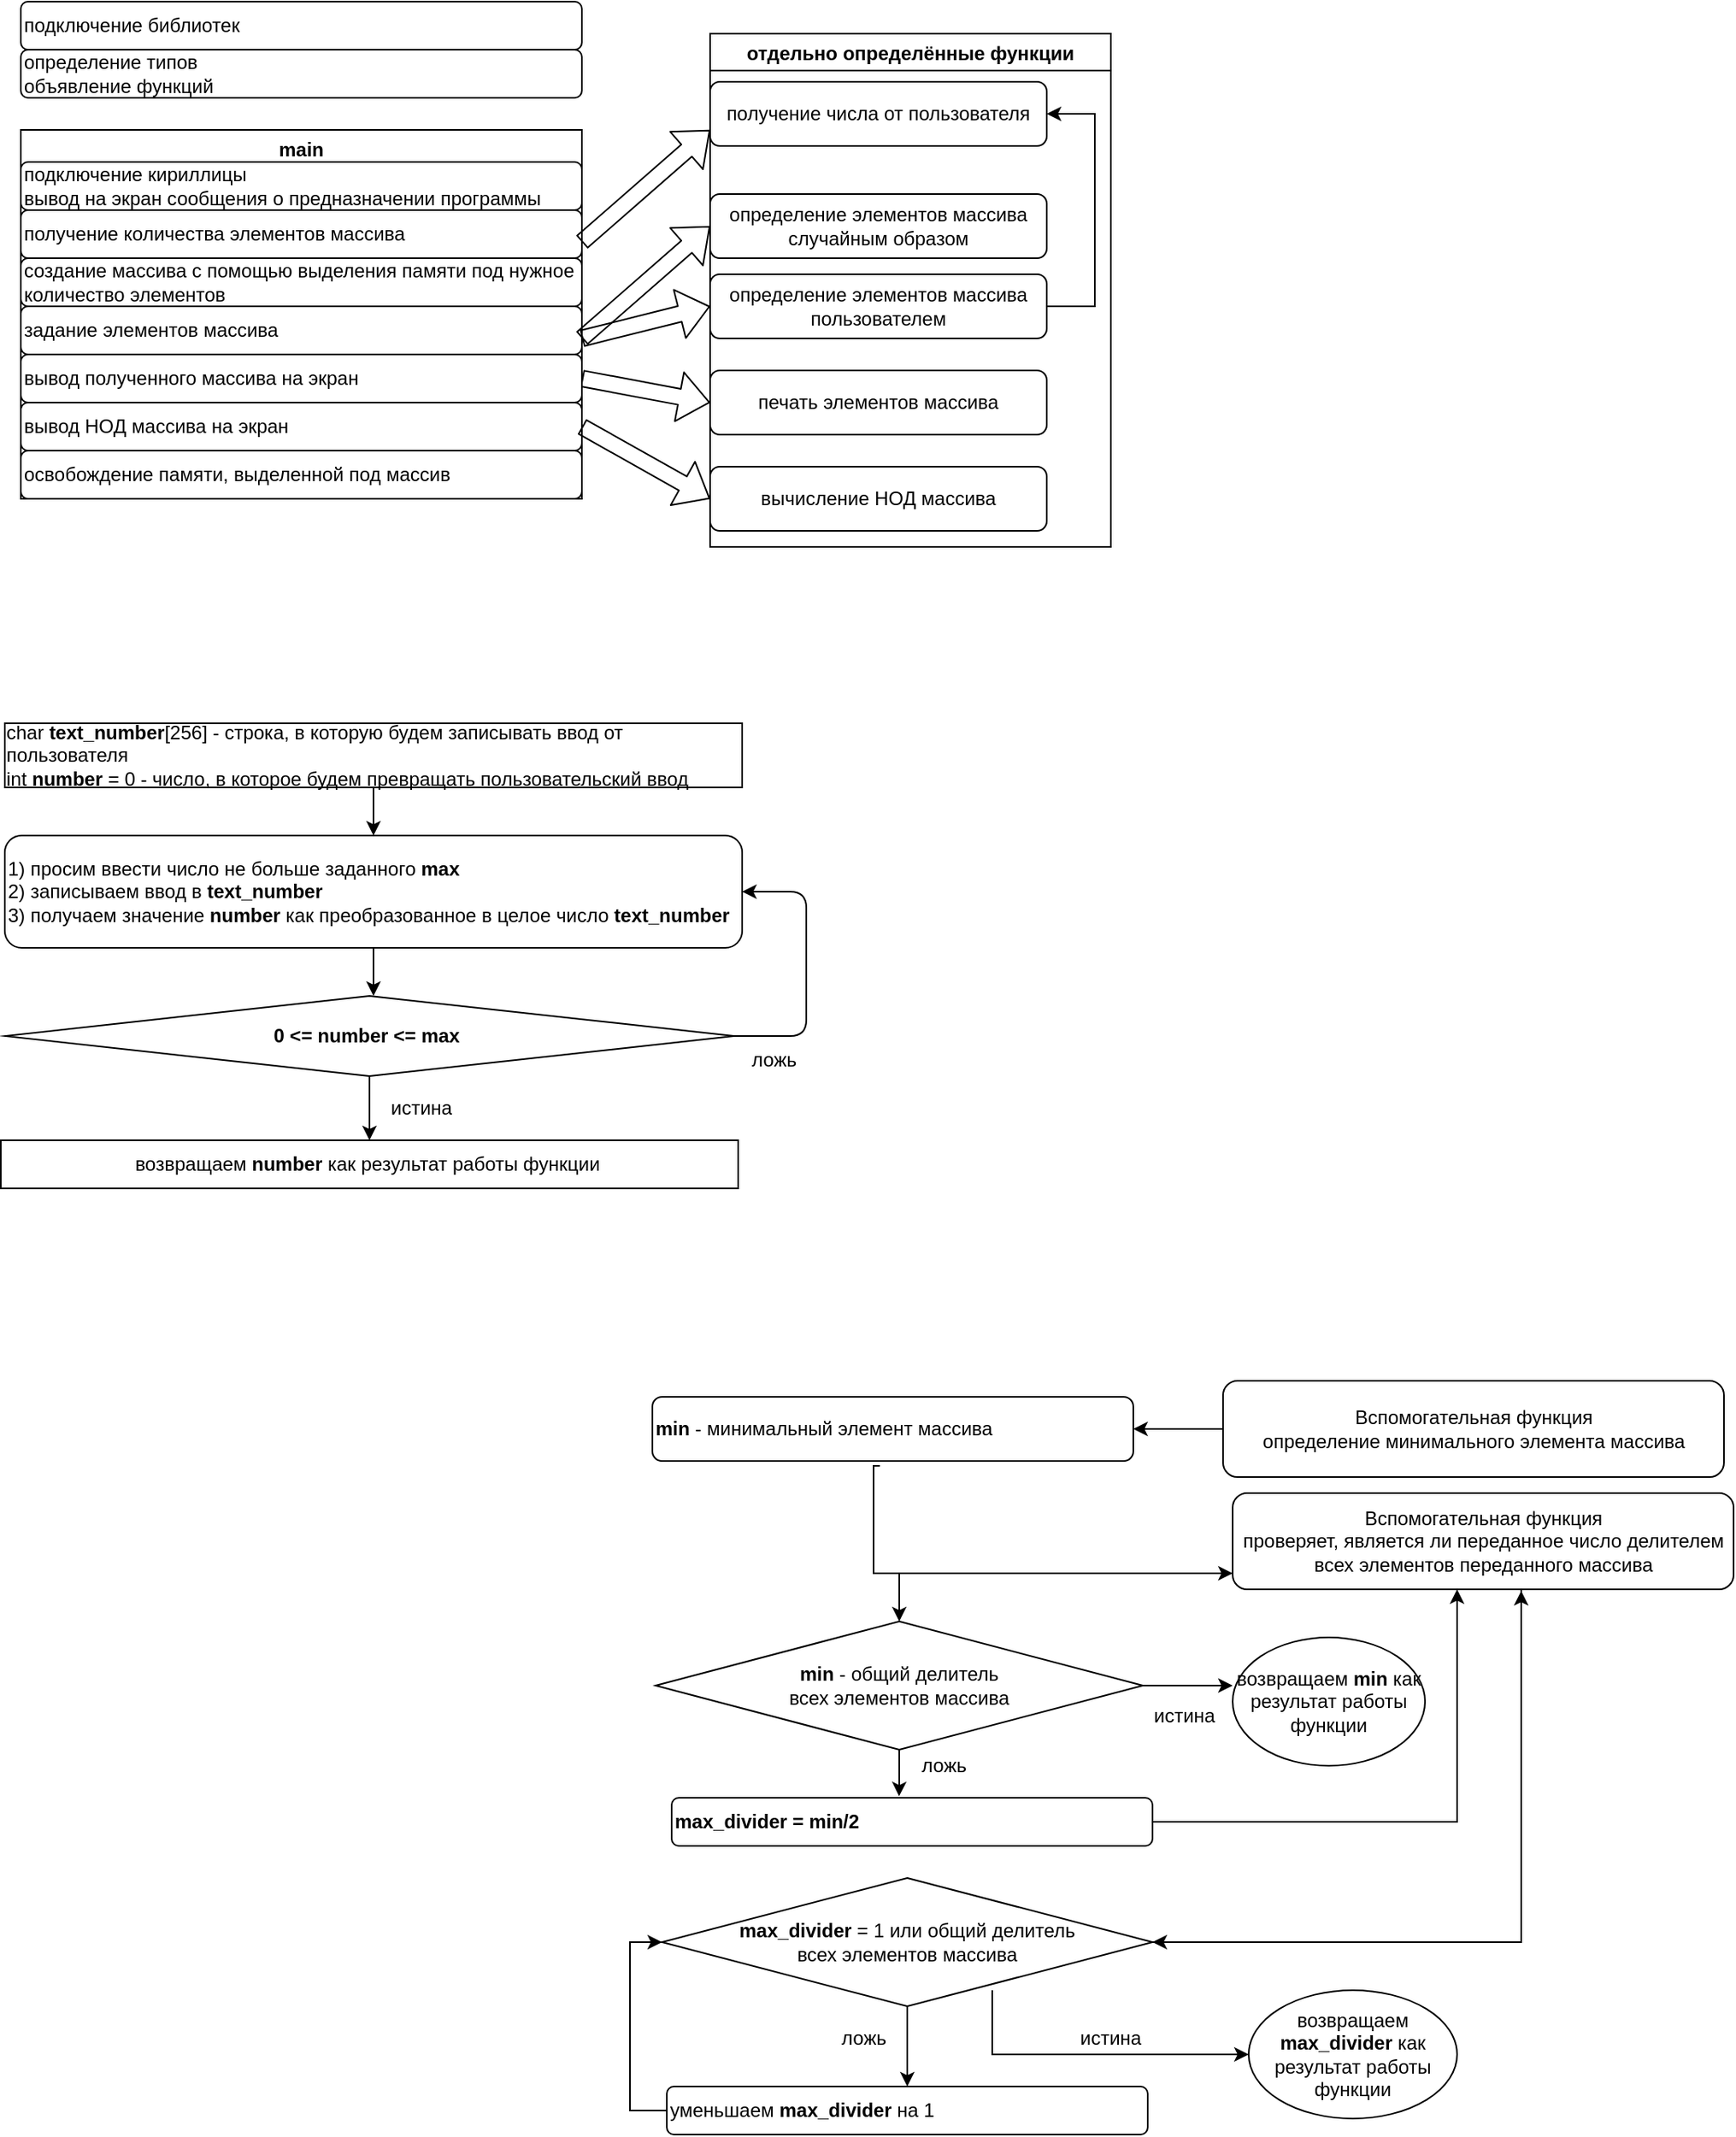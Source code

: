 <mxfile version="14.6.13" type="github">
  <diagram id="C5RBs43oDa-KdzZeNtuy" name="Page-1">
    <mxGraphModel dx="868" dy="484" grid="1" gridSize="10" guides="1" tooltips="1" connect="1" arrows="1" fold="1" page="1" pageScale="1" pageWidth="827" pageHeight="1169" math="0" shadow="0">
      <root>
        <mxCell id="WIyWlLk6GJQsqaUBKTNV-0" />
        <mxCell id="WIyWlLk6GJQsqaUBKTNV-1" parent="WIyWlLk6GJQsqaUBKTNV-0" />
        <mxCell id="WIyWlLk6GJQsqaUBKTNV-3" value="получение числа от пользователя" style="rounded=1;whiteSpace=wrap;html=1;fontSize=12;glass=0;strokeWidth=1;shadow=0;" parent="WIyWlLk6GJQsqaUBKTNV-1" vertex="1">
          <mxGeometry x="470" y="150" width="210" height="40" as="geometry" />
        </mxCell>
        <mxCell id="RUl-6O_mT9dBvLN3qeWU-0" value="main" style="swimlane;" vertex="1" parent="WIyWlLk6GJQsqaUBKTNV-1">
          <mxGeometry x="40" y="180" width="350" height="230" as="geometry" />
        </mxCell>
        <mxCell id="RUl-6O_mT9dBvLN3qeWU-1" value="подключение кириллицы&lt;br&gt;вывод на экран сообщения о предназначении программы" style="rounded=1;whiteSpace=wrap;html=1;align=left;" vertex="1" parent="RUl-6O_mT9dBvLN3qeWU-0">
          <mxGeometry y="20" width="350" height="30" as="geometry" />
        </mxCell>
        <mxCell id="RUl-6O_mT9dBvLN3qeWU-4" value="создание массива с помощью выделения памяти под нужное количество элементов" style="rounded=1;whiteSpace=wrap;html=1;align=left;" vertex="1" parent="RUl-6O_mT9dBvLN3qeWU-0">
          <mxGeometry y="80" width="350" height="30" as="geometry" />
        </mxCell>
        <mxCell id="RUl-6O_mT9dBvLN3qeWU-3" value="получение количества элементов массива" style="rounded=1;whiteSpace=wrap;html=1;align=left;" vertex="1" parent="RUl-6O_mT9dBvLN3qeWU-0">
          <mxGeometry y="50" width="350" height="30" as="geometry" />
        </mxCell>
        <mxCell id="RUl-6O_mT9dBvLN3qeWU-7" value="задание элементов массива" style="rounded=1;whiteSpace=wrap;html=1;align=left;" vertex="1" parent="RUl-6O_mT9dBvLN3qeWU-0">
          <mxGeometry y="110" width="350" height="30" as="geometry" />
        </mxCell>
        <mxCell id="RUl-6O_mT9dBvLN3qeWU-34" value="вывод НОД массива на экран" style="rounded=1;whiteSpace=wrap;html=1;align=left;" vertex="1" parent="RUl-6O_mT9dBvLN3qeWU-0">
          <mxGeometry y="170" width="350" height="30" as="geometry" />
        </mxCell>
        <mxCell id="RUl-6O_mT9dBvLN3qeWU-37" value="освобождение памяти, выделенной под массив" style="rounded=1;whiteSpace=wrap;html=1;align=left;" vertex="1" parent="RUl-6O_mT9dBvLN3qeWU-0">
          <mxGeometry y="200" width="350" height="30" as="geometry" />
        </mxCell>
        <mxCell id="RUl-6O_mT9dBvLN3qeWU-11" value="определение элементов массива случайным образом" style="rounded=1;whiteSpace=wrap;html=1;fontSize=12;glass=0;strokeWidth=1;shadow=0;" vertex="1" parent="WIyWlLk6GJQsqaUBKTNV-1">
          <mxGeometry x="470" y="220" width="210" height="40" as="geometry" />
        </mxCell>
        <mxCell id="RUl-6O_mT9dBvLN3qeWU-33" style="edgeStyle=orthogonalEdgeStyle;rounded=0;orthogonalLoop=1;jettySize=auto;html=1;entryX=1;entryY=0.5;entryDx=0;entryDy=0;" edge="1" parent="WIyWlLk6GJQsqaUBKTNV-1" source="RUl-6O_mT9dBvLN3qeWU-12" target="WIyWlLk6GJQsqaUBKTNV-3">
          <mxGeometry relative="1" as="geometry">
            <Array as="points">
              <mxPoint x="710" y="290" />
              <mxPoint x="710" y="170" />
            </Array>
          </mxGeometry>
        </mxCell>
        <mxCell id="RUl-6O_mT9dBvLN3qeWU-12" value="определение элементов массива пользователем" style="rounded=1;whiteSpace=wrap;html=1;fontSize=12;glass=0;strokeWidth=1;shadow=0;" vertex="1" parent="WIyWlLk6GJQsqaUBKTNV-1">
          <mxGeometry x="470" y="270" width="210" height="40" as="geometry" />
        </mxCell>
        <mxCell id="RUl-6O_mT9dBvLN3qeWU-13" value="" style="shape=flexArrow;endArrow=classic;html=1;entryX=0;entryY=0.75;entryDx=0;entryDy=0;" edge="1" parent="WIyWlLk6GJQsqaUBKTNV-1" target="WIyWlLk6GJQsqaUBKTNV-3">
          <mxGeometry width="50" height="50" relative="1" as="geometry">
            <mxPoint x="390" y="250" as="sourcePoint" />
            <mxPoint x="430" y="200" as="targetPoint" />
          </mxGeometry>
        </mxCell>
        <mxCell id="RUl-6O_mT9dBvLN3qeWU-14" value="" style="shape=flexArrow;endArrow=classic;html=1;entryX=0;entryY=0.5;entryDx=0;entryDy=0;" edge="1" parent="WIyWlLk6GJQsqaUBKTNV-1" target="RUl-6O_mT9dBvLN3qeWU-11">
          <mxGeometry width="50" height="50" relative="1" as="geometry">
            <mxPoint x="390" y="310" as="sourcePoint" />
            <mxPoint x="500" y="280" as="targetPoint" />
            <Array as="points" />
          </mxGeometry>
        </mxCell>
        <mxCell id="RUl-6O_mT9dBvLN3qeWU-15" value="" style="shape=flexArrow;endArrow=classic;html=1;entryX=0;entryY=0.5;entryDx=0;entryDy=0;" edge="1" parent="WIyWlLk6GJQsqaUBKTNV-1" target="RUl-6O_mT9dBvLN3qeWU-12">
          <mxGeometry width="50" height="50" relative="1" as="geometry">
            <mxPoint x="390" y="310" as="sourcePoint" />
            <mxPoint x="510" y="290" as="targetPoint" />
          </mxGeometry>
        </mxCell>
        <mxCell id="RUl-6O_mT9dBvLN3qeWU-19" value="печать элементов массива" style="rounded=1;whiteSpace=wrap;html=1;fontSize=12;glass=0;strokeWidth=1;shadow=0;" vertex="1" parent="WIyWlLk6GJQsqaUBKTNV-1">
          <mxGeometry x="470" y="330" width="210" height="40" as="geometry" />
        </mxCell>
        <mxCell id="RUl-6O_mT9dBvLN3qeWU-20" value="" style="shape=flexArrow;endArrow=classic;html=1;entryX=0;entryY=0.5;entryDx=0;entryDy=0;exitX=1;exitY=0.5;exitDx=0;exitDy=0;" edge="1" parent="WIyWlLk6GJQsqaUBKTNV-1" source="RUl-6O_mT9dBvLN3qeWU-22" target="RUl-6O_mT9dBvLN3qeWU-19">
          <mxGeometry width="50" height="50" relative="1" as="geometry">
            <mxPoint x="380" y="420" as="sourcePoint" />
            <mxPoint x="490" y="390" as="targetPoint" />
          </mxGeometry>
        </mxCell>
        <mxCell id="RUl-6O_mT9dBvLN3qeWU-22" value="вывод полученного массива на экран" style="rounded=1;whiteSpace=wrap;html=1;align=left;" vertex="1" parent="WIyWlLk6GJQsqaUBKTNV-1">
          <mxGeometry x="40" y="320" width="350" height="30" as="geometry" />
        </mxCell>
        <mxCell id="RUl-6O_mT9dBvLN3qeWU-35" value="вычисление НОД массива" style="rounded=1;whiteSpace=wrap;html=1;fontSize=12;glass=0;strokeWidth=1;shadow=0;" vertex="1" parent="WIyWlLk6GJQsqaUBKTNV-1">
          <mxGeometry x="470" y="390" width="210" height="40" as="geometry" />
        </mxCell>
        <mxCell id="RUl-6O_mT9dBvLN3qeWU-36" value="" style="shape=flexArrow;endArrow=classic;html=1;entryX=0;entryY=0.5;entryDx=0;entryDy=0;exitX=1;exitY=0.5;exitDx=0;exitDy=0;" edge="1" parent="WIyWlLk6GJQsqaUBKTNV-1" source="RUl-6O_mT9dBvLN3qeWU-34" target="RUl-6O_mT9dBvLN3qeWU-35">
          <mxGeometry width="50" height="50" relative="1" as="geometry">
            <mxPoint x="390" y="370" as="sourcePoint" />
            <mxPoint x="500" y="395" as="targetPoint" />
          </mxGeometry>
        </mxCell>
        <mxCell id="RUl-6O_mT9dBvLN3qeWU-38" value="подключение библиотек" style="rounded=1;whiteSpace=wrap;html=1;align=left;" vertex="1" parent="WIyWlLk6GJQsqaUBKTNV-1">
          <mxGeometry x="40" y="100" width="350" height="30" as="geometry" />
        </mxCell>
        <mxCell id="RUl-6O_mT9dBvLN3qeWU-39" value="определение типов&lt;br&gt;объявление функций" style="rounded=1;whiteSpace=wrap;html=1;align=left;" vertex="1" parent="WIyWlLk6GJQsqaUBKTNV-1">
          <mxGeometry x="40" y="130" width="350" height="30" as="geometry" />
        </mxCell>
        <mxCell id="RUl-6O_mT9dBvLN3qeWU-47" value="отдельно определённые функции" style="swimlane;" vertex="1" parent="WIyWlLk6GJQsqaUBKTNV-1">
          <mxGeometry x="470" y="120" width="250" height="320" as="geometry" />
        </mxCell>
        <mxCell id="RUl-6O_mT9dBvLN3qeWU-61" style="edgeStyle=orthogonalEdgeStyle;rounded=0;orthogonalLoop=1;jettySize=auto;html=1;entryX=0.5;entryY=0;entryDx=0;entryDy=0;" edge="1" parent="WIyWlLk6GJQsqaUBKTNV-1" source="RUl-6O_mT9dBvLN3qeWU-48" target="RUl-6O_mT9dBvLN3qeWU-49">
          <mxGeometry relative="1" as="geometry" />
        </mxCell>
        <mxCell id="RUl-6O_mT9dBvLN3qeWU-48" value="&lt;div style=&quot;text-align: left&quot;&gt;&lt;font style=&quot;font-size: 12px&quot;&gt;&lt;span lang=&quot;EN-US&quot; style=&quot;font-family: &amp;#34;calibri&amp;#34; , sans-serif&quot;&gt;char&lt;/span&gt;&lt;span lang=&quot;EN-US&quot; style=&quot;font-family: &amp;#34;calibri&amp;#34; , sans-serif&quot;&gt;&amp;nbsp;&lt;/span&gt;&lt;span lang=&quot;EN-US&quot; style=&quot;font-family: &amp;#34;calibri&amp;#34; , sans-serif&quot;&gt;&lt;b&gt;text_number&lt;/b&gt;&lt;/span&gt;&lt;span lang=&quot;EN-US&quot; style=&quot;font-family: &amp;#34;calibri&amp;#34; , sans-serif&quot;&gt;[256]&lt;/span&gt;&lt;span style=&quot;font-family: &amp;#34;calibri&amp;#34; , sans-serif&quot;&gt;&amp;nbsp;- строка, в которую будем записывать ввод от пользователя&lt;/span&gt;&lt;/font&gt;&lt;/div&gt;&lt;span lang=&quot;EN-US&quot; style=&quot;font-family: &amp;#34;calibri&amp;#34; , sans-serif&quot;&gt;&lt;div style=&quot;text-align: left&quot;&gt;&lt;font style=&quot;font-size: 12px&quot;&gt;&lt;span lang=&quot;EN-US&quot; style=&quot;font-family: &amp;#34;calibri&amp;#34; , sans-serif&quot;&gt;int &lt;b&gt;number&lt;/b&gt;&lt;/span&gt;&lt;span lang=&quot;EN-US&quot; style=&quot;font-family: &amp;#34;calibri&amp;#34; , sans-serif&quot;&gt;&lt;b&gt;&amp;nbsp;&lt;/b&gt;=&amp;nbsp;0 - число, в которое будем превращать пользовательский ввод&lt;/span&gt;&lt;/font&gt;&lt;/div&gt;&lt;/span&gt;" style="rounded=0;whiteSpace=wrap;html=1;" vertex="1" parent="WIyWlLk6GJQsqaUBKTNV-1">
          <mxGeometry x="30" y="550" width="460" height="40" as="geometry" />
        </mxCell>
        <mxCell id="RUl-6O_mT9dBvLN3qeWU-62" style="edgeStyle=orthogonalEdgeStyle;rounded=0;orthogonalLoop=1;jettySize=auto;html=1;" edge="1" parent="WIyWlLk6GJQsqaUBKTNV-1" source="RUl-6O_mT9dBvLN3qeWU-49">
          <mxGeometry relative="1" as="geometry">
            <mxPoint x="260" y="720" as="targetPoint" />
          </mxGeometry>
        </mxCell>
        <mxCell id="RUl-6O_mT9dBvLN3qeWU-49" value="1) просим ввести число не больше заданного &lt;b&gt;max&lt;/b&gt;&lt;br&gt;2) записываем ввод в &lt;b&gt;text_number&lt;/b&gt;&lt;br&gt;3) получаем значение &lt;b&gt;number &lt;/b&gt;как преобразованное в целое число &lt;b&gt;text_number&amp;nbsp;&lt;/b&gt;" style="rounded=1;whiteSpace=wrap;html=1;align=left;" vertex="1" parent="WIyWlLk6GJQsqaUBKTNV-1">
          <mxGeometry x="30" y="620" width="460" height="70" as="geometry" />
        </mxCell>
        <mxCell id="RUl-6O_mT9dBvLN3qeWU-64" value="" style="edgeStyle=orthogonalEdgeStyle;rounded=0;orthogonalLoop=1;jettySize=auto;html=1;" edge="1" parent="WIyWlLk6GJQsqaUBKTNV-1" source="RUl-6O_mT9dBvLN3qeWU-50" target="RUl-6O_mT9dBvLN3qeWU-63">
          <mxGeometry relative="1" as="geometry" />
        </mxCell>
        <mxCell id="RUl-6O_mT9dBvLN3qeWU-50" value="&lt;b&gt;0 &amp;lt;= number &amp;lt;= max&amp;nbsp;&lt;/b&gt;" style="rhombus;whiteSpace=wrap;html=1;" vertex="1" parent="WIyWlLk6GJQsqaUBKTNV-1">
          <mxGeometry x="30" y="720" width="455" height="50" as="geometry" />
        </mxCell>
        <mxCell id="RUl-6O_mT9dBvLN3qeWU-52" value="" style="endArrow=classic;html=1;exitX=1;exitY=0.5;exitDx=0;exitDy=0;entryX=1;entryY=0.5;entryDx=0;entryDy=0;" edge="1" parent="WIyWlLk6GJQsqaUBKTNV-1" source="RUl-6O_mT9dBvLN3qeWU-50" target="RUl-6O_mT9dBvLN3qeWU-49">
          <mxGeometry width="50" height="50" relative="1" as="geometry">
            <mxPoint x="280" y="910" as="sourcePoint" />
            <mxPoint x="490" y="640" as="targetPoint" />
            <Array as="points">
              <mxPoint x="530" y="745" />
              <mxPoint x="530" y="655" />
            </Array>
          </mxGeometry>
        </mxCell>
        <mxCell id="RUl-6O_mT9dBvLN3qeWU-53" value="истина" style="text;html=1;strokeColor=none;fillColor=none;align=center;verticalAlign=middle;whiteSpace=wrap;rounded=0;" vertex="1" parent="WIyWlLk6GJQsqaUBKTNV-1">
          <mxGeometry x="270" y="780" width="40" height="20" as="geometry" />
        </mxCell>
        <mxCell id="RUl-6O_mT9dBvLN3qeWU-63" value="&lt;font face=&quot;calibri, sans-serif&quot;&gt;возвращаем &lt;b&gt;number &lt;/b&gt;как результат работы функции&amp;nbsp;&lt;/font&gt;" style="rounded=0;whiteSpace=wrap;html=1;" vertex="1" parent="WIyWlLk6GJQsqaUBKTNV-1">
          <mxGeometry x="27.5" y="810" width="460" height="30" as="geometry" />
        </mxCell>
        <mxCell id="RUl-6O_mT9dBvLN3qeWU-65" value="ложь" style="text;html=1;strokeColor=none;fillColor=none;align=center;verticalAlign=middle;whiteSpace=wrap;rounded=0;" vertex="1" parent="WIyWlLk6GJQsqaUBKTNV-1">
          <mxGeometry x="490" y="750" width="40" height="20" as="geometry" />
        </mxCell>
        <mxCell id="RUl-6O_mT9dBvLN3qeWU-80" style="edgeStyle=orthogonalEdgeStyle;rounded=0;orthogonalLoop=1;jettySize=auto;html=1;entryX=1;entryY=0.5;entryDx=0;entryDy=0;" edge="1" parent="WIyWlLk6GJQsqaUBKTNV-1" source="RUl-6O_mT9dBvLN3qeWU-66" target="RUl-6O_mT9dBvLN3qeWU-70">
          <mxGeometry relative="1" as="geometry" />
        </mxCell>
        <mxCell id="RUl-6O_mT9dBvLN3qeWU-66" value="Вспомогательная функция&lt;br&gt;определение минимального элемента массива" style="rounded=1;whiteSpace=wrap;html=1;" vertex="1" parent="WIyWlLk6GJQsqaUBKTNV-1">
          <mxGeometry x="790" y="960" width="312.5" height="60" as="geometry" />
        </mxCell>
        <mxCell id="RUl-6O_mT9dBvLN3qeWU-75" style="edgeStyle=orthogonalEdgeStyle;rounded=0;orthogonalLoop=1;jettySize=auto;html=1;entryX=0.5;entryY=0;entryDx=0;entryDy=0;" edge="1" parent="WIyWlLk6GJQsqaUBKTNV-1" source="RUl-6O_mT9dBvLN3qeWU-67" target="RUl-6O_mT9dBvLN3qeWU-72">
          <mxGeometry relative="1" as="geometry">
            <Array as="points">
              <mxPoint x="588" y="1080" />
            </Array>
          </mxGeometry>
        </mxCell>
        <mxCell id="RUl-6O_mT9dBvLN3qeWU-93" style="edgeStyle=orthogonalEdgeStyle;rounded=0;orthogonalLoop=1;jettySize=auto;html=1;entryX=1;entryY=0.5;entryDx=0;entryDy=0;" edge="1" parent="WIyWlLk6GJQsqaUBKTNV-1" source="RUl-6O_mT9dBvLN3qeWU-67" target="RUl-6O_mT9dBvLN3qeWU-87">
          <mxGeometry relative="1" as="geometry">
            <mxPoint x="746" y="1320" as="targetPoint" />
            <Array as="points">
              <mxPoint x="976" y="1310" />
            </Array>
          </mxGeometry>
        </mxCell>
        <mxCell id="RUl-6O_mT9dBvLN3qeWU-67" value="Вспомогательная функция&lt;br&gt;проверяет, является ли переданное число делителем всех элементов переданного массива" style="rounded=1;whiteSpace=wrap;html=1;" vertex="1" parent="WIyWlLk6GJQsqaUBKTNV-1">
          <mxGeometry x="796" y="1030" width="312.5" height="60" as="geometry" />
        </mxCell>
        <mxCell id="RUl-6O_mT9dBvLN3qeWU-73" style="edgeStyle=orthogonalEdgeStyle;rounded=0;orthogonalLoop=1;jettySize=auto;html=1;exitX=0.473;exitY=1.075;exitDx=0;exitDy=0;exitPerimeter=0;" edge="1" parent="WIyWlLk6GJQsqaUBKTNV-1" source="RUl-6O_mT9dBvLN3qeWU-70" target="RUl-6O_mT9dBvLN3qeWU-67">
          <mxGeometry relative="1" as="geometry">
            <Array as="points">
              <mxPoint x="572" y="1080" />
            </Array>
          </mxGeometry>
        </mxCell>
        <mxCell id="RUl-6O_mT9dBvLN3qeWU-70" value="&lt;b&gt;min&lt;/b&gt; - минимальный элемент массива" style="rounded=1;whiteSpace=wrap;html=1;align=left;" vertex="1" parent="WIyWlLk6GJQsqaUBKTNV-1">
          <mxGeometry x="434" y="970" width="300" height="40" as="geometry" />
        </mxCell>
        <mxCell id="RUl-6O_mT9dBvLN3qeWU-83" style="edgeStyle=orthogonalEdgeStyle;rounded=0;orthogonalLoop=1;jettySize=auto;html=1;entryX=0;entryY=0.375;entryDx=0;entryDy=0;entryPerimeter=0;" edge="1" parent="WIyWlLk6GJQsqaUBKTNV-1" source="RUl-6O_mT9dBvLN3qeWU-72" target="RUl-6O_mT9dBvLN3qeWU-76">
          <mxGeometry relative="1" as="geometry" />
        </mxCell>
        <mxCell id="RUl-6O_mT9dBvLN3qeWU-85" style="edgeStyle=orthogonalEdgeStyle;rounded=0;orthogonalLoop=1;jettySize=auto;html=1;entryX=0.473;entryY=-0.033;entryDx=0;entryDy=0;entryPerimeter=0;" edge="1" parent="WIyWlLk6GJQsqaUBKTNV-1" source="RUl-6O_mT9dBvLN3qeWU-72" target="RUl-6O_mT9dBvLN3qeWU-81">
          <mxGeometry relative="1" as="geometry" />
        </mxCell>
        <mxCell id="RUl-6O_mT9dBvLN3qeWU-72" value="&lt;b&gt;min &lt;/b&gt;- общий делитель &lt;br&gt;всех элементов массива" style="rhombus;whiteSpace=wrap;html=1;" vertex="1" parent="WIyWlLk6GJQsqaUBKTNV-1">
          <mxGeometry x="436" y="1110" width="304" height="80" as="geometry" />
        </mxCell>
        <mxCell id="RUl-6O_mT9dBvLN3qeWU-76" value="возвращаем &lt;b&gt;min &lt;/b&gt;как результат работы функции" style="ellipse;whiteSpace=wrap;html=1;rotation=0;" vertex="1" parent="WIyWlLk6GJQsqaUBKTNV-1">
          <mxGeometry x="796" y="1120" width="120" height="80" as="geometry" />
        </mxCell>
        <mxCell id="RUl-6O_mT9dBvLN3qeWU-78" value="истина" style="text;html=1;strokeColor=none;fillColor=none;align=center;verticalAlign=middle;whiteSpace=wrap;rounded=0;" vertex="1" parent="WIyWlLk6GJQsqaUBKTNV-1">
          <mxGeometry x="746" y="1159" width="40" height="20" as="geometry" />
        </mxCell>
        <mxCell id="RUl-6O_mT9dBvLN3qeWU-81" value="&lt;b&gt;max_divider = min/2&lt;/b&gt;" style="rounded=1;whiteSpace=wrap;html=1;align=left;" vertex="1" parent="WIyWlLk6GJQsqaUBKTNV-1">
          <mxGeometry x="446" y="1220" width="300" height="30" as="geometry" />
        </mxCell>
        <mxCell id="RUl-6O_mT9dBvLN3qeWU-86" value="ложь" style="text;html=1;strokeColor=none;fillColor=none;align=center;verticalAlign=middle;whiteSpace=wrap;rounded=0;" vertex="1" parent="WIyWlLk6GJQsqaUBKTNV-1">
          <mxGeometry x="596" y="1190" width="40" height="20" as="geometry" />
        </mxCell>
        <mxCell id="RUl-6O_mT9dBvLN3qeWU-92" style="edgeStyle=orthogonalEdgeStyle;rounded=0;orthogonalLoop=1;jettySize=auto;html=1;exitX=1;exitY=0.5;exitDx=0;exitDy=0;" edge="1" parent="WIyWlLk6GJQsqaUBKTNV-1" source="RUl-6O_mT9dBvLN3qeWU-81" target="RUl-6O_mT9dBvLN3qeWU-67">
          <mxGeometry relative="1" as="geometry">
            <Array as="points">
              <mxPoint x="936" y="1235" />
            </Array>
          </mxGeometry>
        </mxCell>
        <mxCell id="RUl-6O_mT9dBvLN3qeWU-96" style="edgeStyle=orthogonalEdgeStyle;rounded=0;orthogonalLoop=1;jettySize=auto;html=1;entryX=0;entryY=0.5;entryDx=0;entryDy=0;" edge="1" parent="WIyWlLk6GJQsqaUBKTNV-1" target="RUl-6O_mT9dBvLN3qeWU-94">
          <mxGeometry relative="1" as="geometry">
            <mxPoint x="646" y="1340" as="sourcePoint" />
            <Array as="points">
              <mxPoint x="646" y="1380" />
            </Array>
          </mxGeometry>
        </mxCell>
        <mxCell id="RUl-6O_mT9dBvLN3qeWU-98" style="edgeStyle=orthogonalEdgeStyle;rounded=0;orthogonalLoop=1;jettySize=auto;html=1;entryX=0.5;entryY=0;entryDx=0;entryDy=0;" edge="1" parent="WIyWlLk6GJQsqaUBKTNV-1" source="RUl-6O_mT9dBvLN3qeWU-87" target="RUl-6O_mT9dBvLN3qeWU-97">
          <mxGeometry relative="1" as="geometry" />
        </mxCell>
        <mxCell id="RUl-6O_mT9dBvLN3qeWU-101" style="edgeStyle=orthogonalEdgeStyle;rounded=0;orthogonalLoop=1;jettySize=auto;html=1;entryX=0.576;entryY=1.017;entryDx=0;entryDy=0;entryPerimeter=0;" edge="1" parent="WIyWlLk6GJQsqaUBKTNV-1" source="RUl-6O_mT9dBvLN3qeWU-87" target="RUl-6O_mT9dBvLN3qeWU-67">
          <mxGeometry relative="1" as="geometry" />
        </mxCell>
        <mxCell id="RUl-6O_mT9dBvLN3qeWU-87" value="&lt;b&gt;max_divider &lt;/b&gt;= 1 или&amp;nbsp;общий делитель &lt;br&gt;всех элементов массива" style="rhombus;whiteSpace=wrap;html=1;" vertex="1" parent="WIyWlLk6GJQsqaUBKTNV-1">
          <mxGeometry x="440" y="1270" width="306" height="80" as="geometry" />
        </mxCell>
        <mxCell id="RUl-6O_mT9dBvLN3qeWU-94" value="возвращаем &lt;b&gt;max_divider&amp;nbsp;&lt;/b&gt;как результат работы функции" style="ellipse;whiteSpace=wrap;html=1;rotation=0;" vertex="1" parent="WIyWlLk6GJQsqaUBKTNV-1">
          <mxGeometry x="806" y="1340" width="130" height="80" as="geometry" />
        </mxCell>
        <mxCell id="RUl-6O_mT9dBvLN3qeWU-95" value="истина" style="text;html=1;strokeColor=none;fillColor=none;align=center;verticalAlign=middle;whiteSpace=wrap;rounded=0;" vertex="1" parent="WIyWlLk6GJQsqaUBKTNV-1">
          <mxGeometry x="700" y="1360" width="40" height="20" as="geometry" />
        </mxCell>
        <mxCell id="RUl-6O_mT9dBvLN3qeWU-100" style="edgeStyle=orthogonalEdgeStyle;rounded=0;orthogonalLoop=1;jettySize=auto;html=1;entryX=0;entryY=0.5;entryDx=0;entryDy=0;" edge="1" parent="WIyWlLk6GJQsqaUBKTNV-1" source="RUl-6O_mT9dBvLN3qeWU-97" target="RUl-6O_mT9dBvLN3qeWU-87">
          <mxGeometry relative="1" as="geometry">
            <Array as="points">
              <mxPoint x="420" y="1415" />
              <mxPoint x="420" y="1310" />
            </Array>
          </mxGeometry>
        </mxCell>
        <mxCell id="RUl-6O_mT9dBvLN3qeWU-97" value="уменьшаем &lt;b&gt;max_divider&lt;/b&gt; на 1&amp;nbsp;" style="rounded=1;whiteSpace=wrap;html=1;align=left;" vertex="1" parent="WIyWlLk6GJQsqaUBKTNV-1">
          <mxGeometry x="443" y="1400" width="300" height="30" as="geometry" />
        </mxCell>
        <mxCell id="RUl-6O_mT9dBvLN3qeWU-99" value="ложь" style="text;html=1;strokeColor=none;fillColor=none;align=center;verticalAlign=middle;whiteSpace=wrap;rounded=0;" vertex="1" parent="WIyWlLk6GJQsqaUBKTNV-1">
          <mxGeometry x="546" y="1360" width="40" height="20" as="geometry" />
        </mxCell>
      </root>
    </mxGraphModel>
  </diagram>
</mxfile>
